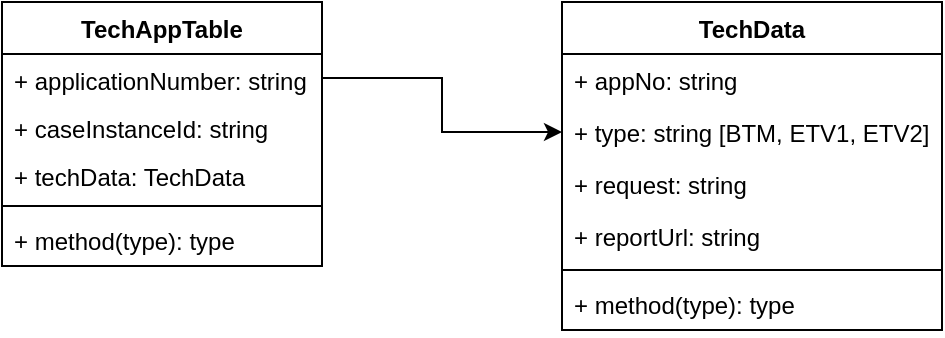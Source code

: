 <mxfile version="20.8.20" type="github">
  <diagram id="jXKhVc168BcnCv93Q0Ke" name="Page-1">
    <mxGraphModel dx="880" dy="438" grid="1" gridSize="10" guides="1" tooltips="1" connect="1" arrows="1" fold="1" page="1" pageScale="1" pageWidth="850" pageHeight="1100" math="0" shadow="0">
      <root>
        <mxCell id="0" />
        <mxCell id="1" parent="0" />
        <mxCell id="4BQL6UKCUEoD8wt0q6zg-1" value="TechAppTable" style="swimlane;fontStyle=1;align=center;verticalAlign=top;childLayout=stackLayout;horizontal=1;startSize=26;horizontalStack=0;resizeParent=1;resizeParentMax=0;resizeLast=0;collapsible=1;marginBottom=0;" parent="1" vertex="1">
          <mxGeometry x="30" y="110" width="160" height="132" as="geometry">
            <mxRectangle x="340" y="180" width="120" height="30" as="alternateBounds" />
          </mxGeometry>
        </mxCell>
        <mxCell id="4BQL6UKCUEoD8wt0q6zg-2" value="+ applicationNumber: string" style="text;strokeColor=none;fillColor=none;align=left;verticalAlign=top;spacingLeft=4;spacingRight=4;overflow=hidden;rotatable=0;points=[[0,0.5],[1,0.5]];portConstraint=eastwest;" parent="4BQL6UKCUEoD8wt0q6zg-1" vertex="1">
          <mxGeometry y="26" width="160" height="24" as="geometry" />
        </mxCell>
        <mxCell id="B3YOdTgZ4RYt8kwscJSq-16" value="+ caseInstanceId: string" style="text;strokeColor=none;fillColor=none;align=left;verticalAlign=top;spacingLeft=4;spacingRight=4;overflow=hidden;rotatable=0;points=[[0,0.5],[1,0.5]];portConstraint=eastwest;" vertex="1" parent="4BQL6UKCUEoD8wt0q6zg-1">
          <mxGeometry y="50" width="160" height="24" as="geometry" />
        </mxCell>
        <mxCell id="B3YOdTgZ4RYt8kwscJSq-17" value="+ techData: TechData" style="text;strokeColor=none;fillColor=none;align=left;verticalAlign=top;spacingLeft=4;spacingRight=4;overflow=hidden;rotatable=0;points=[[0,0.5],[1,0.5]];portConstraint=eastwest;" vertex="1" parent="4BQL6UKCUEoD8wt0q6zg-1">
          <mxGeometry y="74" width="160" height="24" as="geometry" />
        </mxCell>
        <mxCell id="4BQL6UKCUEoD8wt0q6zg-3" value="" style="line;strokeWidth=1;fillColor=none;align=left;verticalAlign=middle;spacingTop=-1;spacingLeft=3;spacingRight=3;rotatable=0;labelPosition=right;points=[];portConstraint=eastwest;" parent="4BQL6UKCUEoD8wt0q6zg-1" vertex="1">
          <mxGeometry y="98" width="160" height="8" as="geometry" />
        </mxCell>
        <mxCell id="4BQL6UKCUEoD8wt0q6zg-4" value="+ method(type): type" style="text;strokeColor=none;fillColor=none;align=left;verticalAlign=top;spacingLeft=4;spacingRight=4;overflow=hidden;rotatable=0;points=[[0,0.5],[1,0.5]];portConstraint=eastwest;" parent="4BQL6UKCUEoD8wt0q6zg-1" vertex="1">
          <mxGeometry y="106" width="160" height="26" as="geometry" />
        </mxCell>
        <mxCell id="B3YOdTgZ4RYt8kwscJSq-7" value="TechData" style="swimlane;fontStyle=1;align=center;verticalAlign=top;childLayout=stackLayout;horizontal=1;startSize=26;horizontalStack=0;resizeParent=1;resizeParentMax=0;resizeLast=0;collapsible=1;marginBottom=0;" vertex="1" parent="1">
          <mxGeometry x="310" y="110" width="190" height="164" as="geometry" />
        </mxCell>
        <mxCell id="B3YOdTgZ4RYt8kwscJSq-11" value="+ appNo: string&#xa;    &#xa;&#xa;&#xa;&#xa;&#xa;" style="text;strokeColor=none;fillColor=none;align=left;verticalAlign=top;spacingLeft=4;spacingRight=4;overflow=hidden;rotatable=0;points=[[0,0.5],[1,0.5]];portConstraint=eastwest;" vertex="1" parent="B3YOdTgZ4RYt8kwscJSq-7">
          <mxGeometry y="26" width="190" height="26" as="geometry" />
        </mxCell>
        <mxCell id="B3YOdTgZ4RYt8kwscJSq-12" value="+ type: string [BTM, ETV1, ETV2]&#xa;" style="text;strokeColor=none;fillColor=none;align=left;verticalAlign=top;spacingLeft=4;spacingRight=4;overflow=hidden;rotatable=0;points=[[0,0.5],[1,0.5]];portConstraint=eastwest;" vertex="1" parent="B3YOdTgZ4RYt8kwscJSq-7">
          <mxGeometry y="52" width="190" height="26" as="geometry" />
        </mxCell>
        <mxCell id="B3YOdTgZ4RYt8kwscJSq-13" value="+ request: string" style="text;strokeColor=none;fillColor=none;align=left;verticalAlign=top;spacingLeft=4;spacingRight=4;overflow=hidden;rotatable=0;points=[[0,0.5],[1,0.5]];portConstraint=eastwest;" vertex="1" parent="B3YOdTgZ4RYt8kwscJSq-7">
          <mxGeometry y="78" width="190" height="26" as="geometry" />
        </mxCell>
        <mxCell id="B3YOdTgZ4RYt8kwscJSq-8" value="+ reportUrl: string" style="text;strokeColor=none;fillColor=none;align=left;verticalAlign=top;spacingLeft=4;spacingRight=4;overflow=hidden;rotatable=0;points=[[0,0.5],[1,0.5]];portConstraint=eastwest;" vertex="1" parent="B3YOdTgZ4RYt8kwscJSq-7">
          <mxGeometry y="104" width="190" height="26" as="geometry" />
        </mxCell>
        <mxCell id="B3YOdTgZ4RYt8kwscJSq-9" value="" style="line;strokeWidth=1;fillColor=none;align=left;verticalAlign=middle;spacingTop=-1;spacingLeft=3;spacingRight=3;rotatable=0;labelPosition=right;points=[];portConstraint=eastwest;strokeColor=inherit;" vertex="1" parent="B3YOdTgZ4RYt8kwscJSq-7">
          <mxGeometry y="130" width="190" height="8" as="geometry" />
        </mxCell>
        <mxCell id="B3YOdTgZ4RYt8kwscJSq-10" value="+ method(type): type" style="text;strokeColor=none;fillColor=none;align=left;verticalAlign=top;spacingLeft=4;spacingRight=4;overflow=hidden;rotatable=0;points=[[0,0.5],[1,0.5]];portConstraint=eastwest;" vertex="1" parent="B3YOdTgZ4RYt8kwscJSq-7">
          <mxGeometry y="138" width="190" height="26" as="geometry" />
        </mxCell>
        <mxCell id="B3YOdTgZ4RYt8kwscJSq-15" style="edgeStyle=orthogonalEdgeStyle;rounded=0;orthogonalLoop=1;jettySize=auto;html=1;" edge="1" parent="1" source="4BQL6UKCUEoD8wt0q6zg-2" target="B3YOdTgZ4RYt8kwscJSq-12">
          <mxGeometry relative="1" as="geometry" />
        </mxCell>
      </root>
    </mxGraphModel>
  </diagram>
</mxfile>
